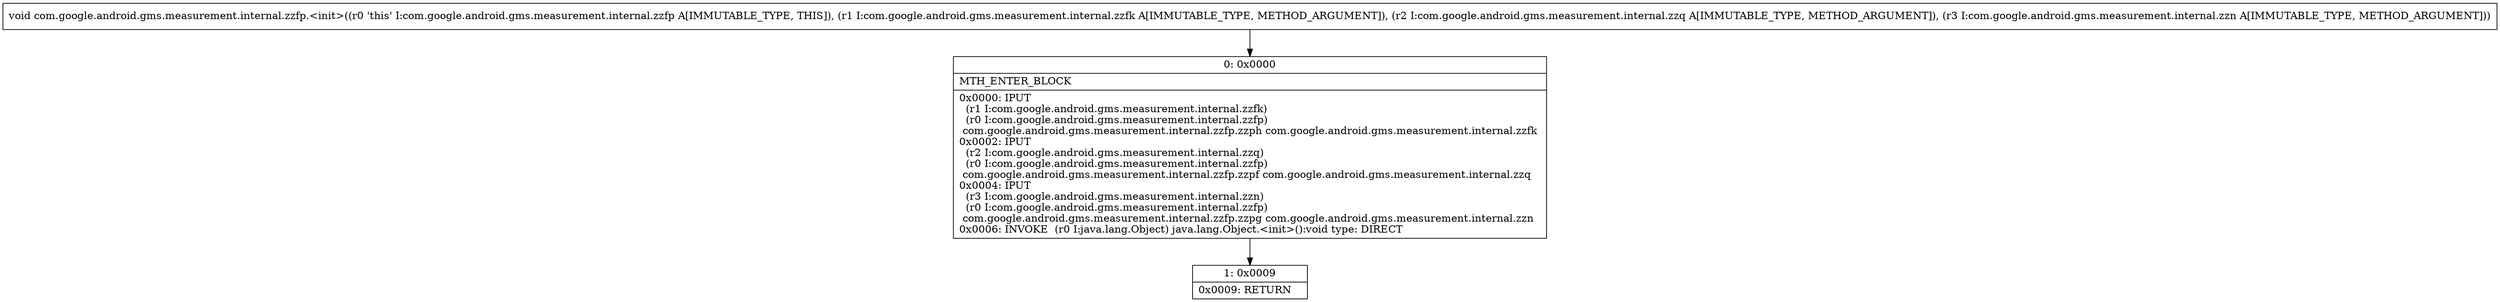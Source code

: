 digraph "CFG forcom.google.android.gms.measurement.internal.zzfp.\<init\>(Lcom\/google\/android\/gms\/measurement\/internal\/zzfk;Lcom\/google\/android\/gms\/measurement\/internal\/zzq;Lcom\/google\/android\/gms\/measurement\/internal\/zzn;)V" {
Node_0 [shape=record,label="{0\:\ 0x0000|MTH_ENTER_BLOCK\l|0x0000: IPUT  \l  (r1 I:com.google.android.gms.measurement.internal.zzfk)\l  (r0 I:com.google.android.gms.measurement.internal.zzfp)\l com.google.android.gms.measurement.internal.zzfp.zzph com.google.android.gms.measurement.internal.zzfk \l0x0002: IPUT  \l  (r2 I:com.google.android.gms.measurement.internal.zzq)\l  (r0 I:com.google.android.gms.measurement.internal.zzfp)\l com.google.android.gms.measurement.internal.zzfp.zzpf com.google.android.gms.measurement.internal.zzq \l0x0004: IPUT  \l  (r3 I:com.google.android.gms.measurement.internal.zzn)\l  (r0 I:com.google.android.gms.measurement.internal.zzfp)\l com.google.android.gms.measurement.internal.zzfp.zzpg com.google.android.gms.measurement.internal.zzn \l0x0006: INVOKE  (r0 I:java.lang.Object) java.lang.Object.\<init\>():void type: DIRECT \l}"];
Node_1 [shape=record,label="{1\:\ 0x0009|0x0009: RETURN   \l}"];
MethodNode[shape=record,label="{void com.google.android.gms.measurement.internal.zzfp.\<init\>((r0 'this' I:com.google.android.gms.measurement.internal.zzfp A[IMMUTABLE_TYPE, THIS]), (r1 I:com.google.android.gms.measurement.internal.zzfk A[IMMUTABLE_TYPE, METHOD_ARGUMENT]), (r2 I:com.google.android.gms.measurement.internal.zzq A[IMMUTABLE_TYPE, METHOD_ARGUMENT]), (r3 I:com.google.android.gms.measurement.internal.zzn A[IMMUTABLE_TYPE, METHOD_ARGUMENT])) }"];
MethodNode -> Node_0;
Node_0 -> Node_1;
}

